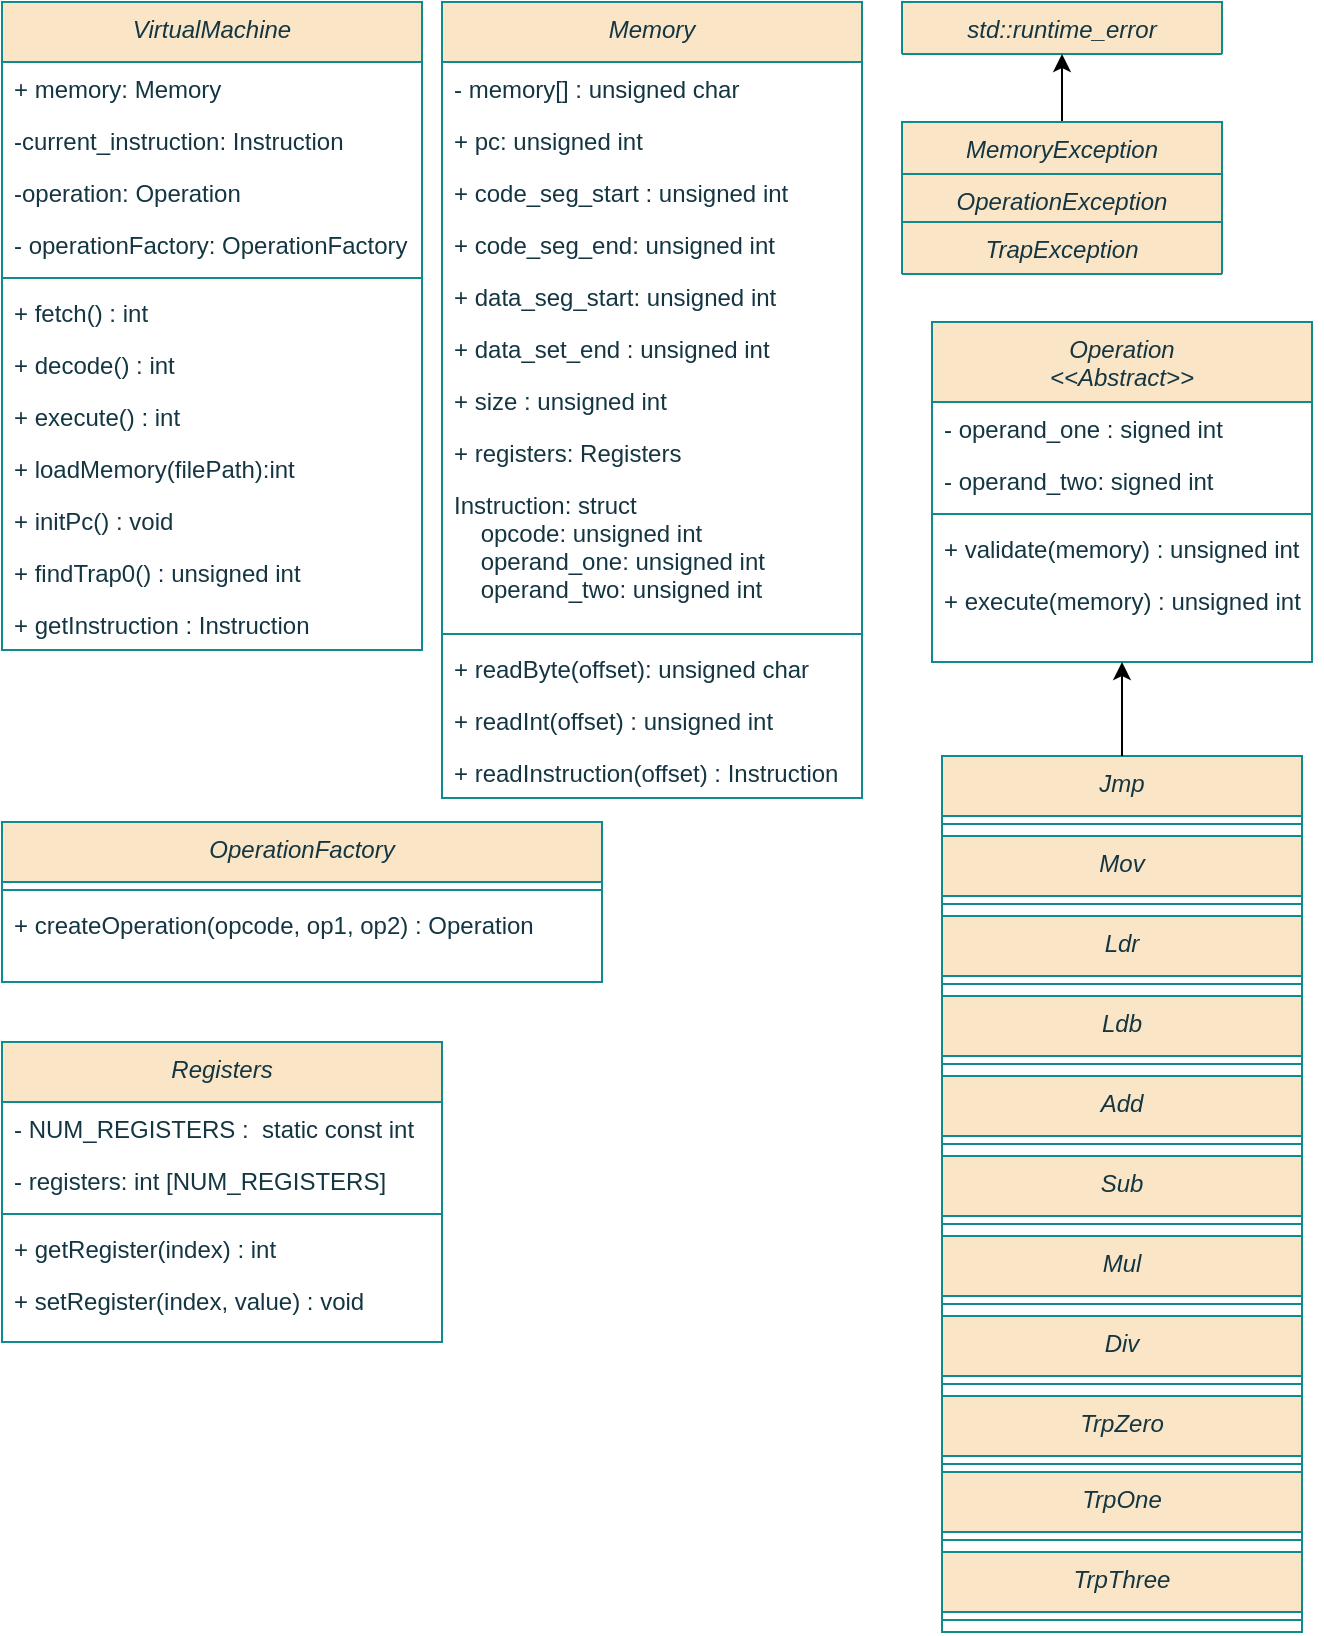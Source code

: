 <mxfile version="20.8.10" type="device"><diagram id="C5RBs43oDa-KdzZeNtuy" name="Page-1"><mxGraphModel dx="880" dy="546" grid="1" gridSize="10" guides="1" tooltips="1" connect="1" arrows="1" fold="1" page="1" pageScale="1" pageWidth="827" pageHeight="1169" math="0" shadow="0"><root><mxCell id="WIyWlLk6GJQsqaUBKTNV-0"/><mxCell id="WIyWlLk6GJQsqaUBKTNV-1" parent="WIyWlLk6GJQsqaUBKTNV-0"/><mxCell id="j8o8MoSVOMTOfBy7V3VH-79" value="" style="group" parent="WIyWlLk6GJQsqaUBKTNV-1" vertex="1" connectable="0"><mxGeometry x="480" y="200" width="190" height="656" as="geometry"/></mxCell><mxCell id="j8o8MoSVOMTOfBy7V3VH-40" value="Operation&#10;&lt;&lt;Abstract&gt;&gt;" style="swimlane;fontStyle=2;align=center;verticalAlign=top;childLayout=stackLayout;horizontal=1;startSize=40;horizontalStack=0;resizeParent=1;resizeLast=0;collapsible=1;marginBottom=0;rounded=0;shadow=0;strokeWidth=1;labelBackgroundColor=none;fillColor=#FAE5C7;strokeColor=#0F8B8D;fontColor=#143642;" parent="j8o8MoSVOMTOfBy7V3VH-79" vertex="1"><mxGeometry x="-5" width="190" height="170" as="geometry"><mxRectangle x="230" y="140" width="160" height="26" as="alternateBounds"/></mxGeometry></mxCell><mxCell id="j8o8MoSVOMTOfBy7V3VH-41" value="- operand_one : signed int" style="text;align=left;verticalAlign=top;spacingLeft=4;spacingRight=4;overflow=hidden;rotatable=0;points=[[0,0.5],[1,0.5]];portConstraint=eastwest;labelBackgroundColor=none;fontColor=#143642;" parent="j8o8MoSVOMTOfBy7V3VH-40" vertex="1"><mxGeometry y="40" width="190" height="26" as="geometry"/></mxCell><mxCell id="j8o8MoSVOMTOfBy7V3VH-44" value="- operand_two: signed int" style="text;align=left;verticalAlign=top;spacingLeft=4;spacingRight=4;overflow=hidden;rotatable=0;points=[[0,0.5],[1,0.5]];portConstraint=eastwest;labelBackgroundColor=none;fontColor=#143642;" parent="j8o8MoSVOMTOfBy7V3VH-40" vertex="1"><mxGeometry y="66" width="190" height="26" as="geometry"/></mxCell><mxCell id="j8o8MoSVOMTOfBy7V3VH-43" value="" style="line;html=1;strokeWidth=1;align=left;verticalAlign=middle;spacingTop=-1;spacingLeft=3;spacingRight=3;rotatable=0;labelPosition=right;points=[];portConstraint=eastwest;labelBackgroundColor=none;fillColor=#FAE5C7;strokeColor=#0F8B8D;fontColor=#143642;" parent="j8o8MoSVOMTOfBy7V3VH-40" vertex="1"><mxGeometry y="92" width="190" height="8" as="geometry"/></mxCell><mxCell id="j8o8MoSVOMTOfBy7V3VH-45" value="+ validate(memory) : unsigned int" style="text;align=left;verticalAlign=top;spacingLeft=4;spacingRight=4;overflow=hidden;rotatable=0;points=[[0,0.5],[1,0.5]];portConstraint=eastwest;labelBackgroundColor=none;fontColor=#143642;" parent="j8o8MoSVOMTOfBy7V3VH-40" vertex="1"><mxGeometry y="100" width="190" height="26" as="geometry"/></mxCell><mxCell id="j8o8MoSVOMTOfBy7V3VH-46" value="+ execute(memory) : unsigned int" style="text;align=left;verticalAlign=top;spacingLeft=4;spacingRight=4;overflow=hidden;rotatable=0;points=[[0,0.5],[1,0.5]];portConstraint=eastwest;labelBackgroundColor=none;fontColor=#143642;" parent="j8o8MoSVOMTOfBy7V3VH-40" vertex="1"><mxGeometry y="126" width="190" height="26" as="geometry"/></mxCell><mxCell id="j8o8MoSVOMTOfBy7V3VH-74" value="" style="group" parent="j8o8MoSVOMTOfBy7V3VH-79" vertex="1" connectable="0"><mxGeometry y="217" width="180" height="439" as="geometry"/></mxCell><mxCell id="j8o8MoSVOMTOfBy7V3VH-47" value="Jmp" style="swimlane;fontStyle=2;align=center;verticalAlign=top;childLayout=stackLayout;horizontal=1;startSize=30;horizontalStack=0;resizeParent=1;resizeLast=0;collapsible=1;marginBottom=0;rounded=0;shadow=0;strokeWidth=1;labelBackgroundColor=none;fillColor=#FAE5C7;strokeColor=#0F8B8D;fontColor=#143642;" parent="j8o8MoSVOMTOfBy7V3VH-74" vertex="1"><mxGeometry width="180" height="40" as="geometry"><mxRectangle width="160" height="26" as="alternateBounds"/></mxGeometry></mxCell><mxCell id="j8o8MoSVOMTOfBy7V3VH-50" value="" style="line;html=1;strokeWidth=1;align=left;verticalAlign=middle;spacingTop=-1;spacingLeft=3;spacingRight=3;rotatable=0;labelPosition=right;points=[];portConstraint=eastwest;labelBackgroundColor=none;fillColor=#FAE5C7;strokeColor=#0F8B8D;fontColor=#143642;" parent="j8o8MoSVOMTOfBy7V3VH-47" vertex="1"><mxGeometry y="30" width="180" height="8" as="geometry"/></mxCell><mxCell id="j8o8MoSVOMTOfBy7V3VH-53" value="Mov" style="swimlane;fontStyle=2;align=center;verticalAlign=top;childLayout=stackLayout;horizontal=1;startSize=30;horizontalStack=0;resizeParent=1;resizeLast=0;collapsible=1;marginBottom=0;rounded=0;shadow=0;strokeWidth=1;labelBackgroundColor=none;fillColor=#FAE5C7;strokeColor=#0F8B8D;fontColor=#143642;" parent="j8o8MoSVOMTOfBy7V3VH-74" vertex="1"><mxGeometry y="40" width="180" height="40" as="geometry"><mxRectangle x="230" y="140" width="160" height="26" as="alternateBounds"/></mxGeometry></mxCell><mxCell id="j8o8MoSVOMTOfBy7V3VH-54" value="" style="line;html=1;strokeWidth=1;align=left;verticalAlign=middle;spacingTop=-1;spacingLeft=3;spacingRight=3;rotatable=0;labelPosition=right;points=[];portConstraint=eastwest;labelBackgroundColor=none;fillColor=#FAE5C7;strokeColor=#0F8B8D;fontColor=#143642;" parent="j8o8MoSVOMTOfBy7V3VH-53" vertex="1"><mxGeometry y="30" width="180" height="8" as="geometry"/></mxCell><mxCell id="j8o8MoSVOMTOfBy7V3VH-55" value="Ldr" style="swimlane;fontStyle=2;align=center;verticalAlign=top;childLayout=stackLayout;horizontal=1;startSize=30;horizontalStack=0;resizeParent=1;resizeLast=0;collapsible=1;marginBottom=0;rounded=0;shadow=0;strokeWidth=1;labelBackgroundColor=none;fillColor=#FAE5C7;strokeColor=#0F8B8D;fontColor=#143642;" parent="j8o8MoSVOMTOfBy7V3VH-74" vertex="1"><mxGeometry y="80" width="180" height="40" as="geometry"><mxRectangle x="230" y="140" width="160" height="26" as="alternateBounds"/></mxGeometry></mxCell><mxCell id="j8o8MoSVOMTOfBy7V3VH-56" value="" style="line;html=1;strokeWidth=1;align=left;verticalAlign=middle;spacingTop=-1;spacingLeft=3;spacingRight=3;rotatable=0;labelPosition=right;points=[];portConstraint=eastwest;labelBackgroundColor=none;fillColor=#FAE5C7;strokeColor=#0F8B8D;fontColor=#143642;" parent="j8o8MoSVOMTOfBy7V3VH-55" vertex="1"><mxGeometry y="30" width="180" height="8" as="geometry"/></mxCell><mxCell id="j8o8MoSVOMTOfBy7V3VH-58" value="Ldb" style="swimlane;fontStyle=2;align=center;verticalAlign=top;childLayout=stackLayout;horizontal=1;startSize=30;horizontalStack=0;resizeParent=1;resizeLast=0;collapsible=1;marginBottom=0;rounded=0;shadow=0;strokeWidth=1;labelBackgroundColor=none;fillColor=#FAE5C7;strokeColor=#0F8B8D;fontColor=#143642;" parent="j8o8MoSVOMTOfBy7V3VH-74" vertex="1"><mxGeometry y="120" width="180" height="40" as="geometry"><mxRectangle x="230" y="140" width="160" height="26" as="alternateBounds"/></mxGeometry></mxCell><mxCell id="j8o8MoSVOMTOfBy7V3VH-59" value="" style="line;html=1;strokeWidth=1;align=left;verticalAlign=middle;spacingTop=-1;spacingLeft=3;spacingRight=3;rotatable=0;labelPosition=right;points=[];portConstraint=eastwest;labelBackgroundColor=none;fillColor=#FAE5C7;strokeColor=#0F8B8D;fontColor=#143642;" parent="j8o8MoSVOMTOfBy7V3VH-58" vertex="1"><mxGeometry y="30" width="180" height="8" as="geometry"/></mxCell><mxCell id="j8o8MoSVOMTOfBy7V3VH-60" value="Add" style="swimlane;fontStyle=2;align=center;verticalAlign=top;childLayout=stackLayout;horizontal=1;startSize=30;horizontalStack=0;resizeParent=1;resizeLast=0;collapsible=1;marginBottom=0;rounded=0;shadow=0;strokeWidth=1;labelBackgroundColor=none;fillColor=#FAE5C7;strokeColor=#0F8B8D;fontColor=#143642;" parent="j8o8MoSVOMTOfBy7V3VH-74" vertex="1"><mxGeometry y="160" width="180" height="40" as="geometry"><mxRectangle x="230" y="140" width="160" height="26" as="alternateBounds"/></mxGeometry></mxCell><mxCell id="j8o8MoSVOMTOfBy7V3VH-61" value="" style="line;html=1;strokeWidth=1;align=left;verticalAlign=middle;spacingTop=-1;spacingLeft=3;spacingRight=3;rotatable=0;labelPosition=right;points=[];portConstraint=eastwest;labelBackgroundColor=none;fillColor=#FAE5C7;strokeColor=#0F8B8D;fontColor=#143642;" parent="j8o8MoSVOMTOfBy7V3VH-60" vertex="1"><mxGeometry y="30" width="180" height="8" as="geometry"/></mxCell><mxCell id="j8o8MoSVOMTOfBy7V3VH-62" value="Sub" style="swimlane;fontStyle=2;align=center;verticalAlign=top;childLayout=stackLayout;horizontal=1;startSize=30;horizontalStack=0;resizeParent=1;resizeLast=0;collapsible=1;marginBottom=0;rounded=0;shadow=0;strokeWidth=1;labelBackgroundColor=none;fillColor=#FAE5C7;strokeColor=#0F8B8D;fontColor=#143642;" parent="j8o8MoSVOMTOfBy7V3VH-74" vertex="1"><mxGeometry y="200" width="180" height="40" as="geometry"><mxRectangle x="230" y="140" width="160" height="26" as="alternateBounds"/></mxGeometry></mxCell><mxCell id="j8o8MoSVOMTOfBy7V3VH-63" value="" style="line;html=1;strokeWidth=1;align=left;verticalAlign=middle;spacingTop=-1;spacingLeft=3;spacingRight=3;rotatable=0;labelPosition=right;points=[];portConstraint=eastwest;labelBackgroundColor=none;fillColor=#FAE5C7;strokeColor=#0F8B8D;fontColor=#143642;" parent="j8o8MoSVOMTOfBy7V3VH-62" vertex="1"><mxGeometry y="30" width="180" height="8" as="geometry"/></mxCell><mxCell id="j8o8MoSVOMTOfBy7V3VH-64" value="Mul" style="swimlane;fontStyle=2;align=center;verticalAlign=top;childLayout=stackLayout;horizontal=1;startSize=30;horizontalStack=0;resizeParent=1;resizeLast=0;collapsible=1;marginBottom=0;rounded=0;shadow=0;strokeWidth=1;labelBackgroundColor=none;fillColor=#FAE5C7;strokeColor=#0F8B8D;fontColor=#143642;" parent="j8o8MoSVOMTOfBy7V3VH-74" vertex="1"><mxGeometry y="240" width="180" height="40" as="geometry"><mxRectangle x="230" y="140" width="160" height="26" as="alternateBounds"/></mxGeometry></mxCell><mxCell id="j8o8MoSVOMTOfBy7V3VH-65" value="" style="line;html=1;strokeWidth=1;align=left;verticalAlign=middle;spacingTop=-1;spacingLeft=3;spacingRight=3;rotatable=0;labelPosition=right;points=[];portConstraint=eastwest;labelBackgroundColor=none;fillColor=#FAE5C7;strokeColor=#0F8B8D;fontColor=#143642;" parent="j8o8MoSVOMTOfBy7V3VH-64" vertex="1"><mxGeometry y="30" width="180" height="8" as="geometry"/></mxCell><mxCell id="j8o8MoSVOMTOfBy7V3VH-66" value="Div" style="swimlane;fontStyle=2;align=center;verticalAlign=top;childLayout=stackLayout;horizontal=1;startSize=30;horizontalStack=0;resizeParent=1;resizeLast=0;collapsible=1;marginBottom=0;rounded=0;shadow=0;strokeWidth=1;labelBackgroundColor=none;fillColor=#FAE5C7;strokeColor=#0F8B8D;fontColor=#143642;" parent="j8o8MoSVOMTOfBy7V3VH-74" vertex="1"><mxGeometry y="280" width="180" height="40" as="geometry"><mxRectangle x="230" y="140" width="160" height="26" as="alternateBounds"/></mxGeometry></mxCell><mxCell id="j8o8MoSVOMTOfBy7V3VH-67" value="" style="line;html=1;strokeWidth=1;align=left;verticalAlign=middle;spacingTop=-1;spacingLeft=3;spacingRight=3;rotatable=0;labelPosition=right;points=[];portConstraint=eastwest;labelBackgroundColor=none;fillColor=#FAE5C7;strokeColor=#0F8B8D;fontColor=#143642;" parent="j8o8MoSVOMTOfBy7V3VH-66" vertex="1"><mxGeometry y="30" width="180" height="8" as="geometry"/></mxCell><mxCell id="j8o8MoSVOMTOfBy7V3VH-68" value="TrpZero" style="swimlane;fontStyle=2;align=center;verticalAlign=top;childLayout=stackLayout;horizontal=1;startSize=30;horizontalStack=0;resizeParent=1;resizeLast=0;collapsible=1;marginBottom=0;rounded=0;shadow=0;strokeWidth=1;labelBackgroundColor=none;fillColor=#FAE5C7;strokeColor=#0F8B8D;fontColor=#143642;" parent="j8o8MoSVOMTOfBy7V3VH-74" vertex="1"><mxGeometry y="320" width="180" height="78" as="geometry"><mxRectangle x="230" y="140" width="160" height="26" as="alternateBounds"/></mxGeometry></mxCell><mxCell id="j8o8MoSVOMTOfBy7V3VH-69" value="" style="line;html=1;strokeWidth=1;align=left;verticalAlign=middle;spacingTop=-1;spacingLeft=3;spacingRight=3;rotatable=0;labelPosition=right;points=[];portConstraint=eastwest;labelBackgroundColor=none;fillColor=#FAE5C7;strokeColor=#0F8B8D;fontColor=#143642;" parent="j8o8MoSVOMTOfBy7V3VH-68" vertex="1"><mxGeometry y="30" width="180" height="8" as="geometry"/></mxCell><mxCell id="j8o8MoSVOMTOfBy7V3VH-70" value="TrpOne" style="swimlane;fontStyle=2;align=center;verticalAlign=top;childLayout=stackLayout;horizontal=1;startSize=30;horizontalStack=0;resizeParent=1;resizeLast=0;collapsible=1;marginBottom=0;rounded=0;shadow=0;strokeWidth=1;labelBackgroundColor=none;fillColor=#FAE5C7;strokeColor=#0F8B8D;fontColor=#143642;" parent="j8o8MoSVOMTOfBy7V3VH-68" vertex="1"><mxGeometry y="38" width="180" height="40" as="geometry"><mxRectangle x="230" y="140" width="160" height="26" as="alternateBounds"/></mxGeometry></mxCell><mxCell id="j8o8MoSVOMTOfBy7V3VH-71" value="" style="line;html=1;strokeWidth=1;align=left;verticalAlign=middle;spacingTop=-1;spacingLeft=3;spacingRight=3;rotatable=0;labelPosition=right;points=[];portConstraint=eastwest;labelBackgroundColor=none;fillColor=#FAE5C7;strokeColor=#0F8B8D;fontColor=#143642;" parent="j8o8MoSVOMTOfBy7V3VH-70" vertex="1"><mxGeometry y="30" width="180" height="8" as="geometry"/></mxCell><mxCell id="j8o8MoSVOMTOfBy7V3VH-72" value="TrpThree" style="swimlane;fontStyle=2;align=center;verticalAlign=top;childLayout=stackLayout;horizontal=1;startSize=30;horizontalStack=0;resizeParent=1;resizeLast=0;collapsible=1;marginBottom=0;rounded=0;shadow=0;strokeWidth=1;labelBackgroundColor=none;fillColor=#FAE5C7;strokeColor=#0F8B8D;fontColor=#143642;" parent="j8o8MoSVOMTOfBy7V3VH-74" vertex="1"><mxGeometry y="398" width="180" height="40" as="geometry"><mxRectangle x="230" y="140" width="160" height="26" as="alternateBounds"/></mxGeometry></mxCell><mxCell id="j8o8MoSVOMTOfBy7V3VH-73" value="" style="line;html=1;strokeWidth=1;align=left;verticalAlign=middle;spacingTop=-1;spacingLeft=3;spacingRight=3;rotatable=0;labelPosition=right;points=[];portConstraint=eastwest;labelBackgroundColor=none;fillColor=#FAE5C7;strokeColor=#0F8B8D;fontColor=#143642;" parent="j8o8MoSVOMTOfBy7V3VH-72" vertex="1"><mxGeometry y="30" width="180" height="8" as="geometry"/></mxCell><mxCell id="j8o8MoSVOMTOfBy7V3VH-77" style="edgeStyle=orthogonalEdgeStyle;rounded=0;orthogonalLoop=1;jettySize=auto;html=1;exitX=0.5;exitY=0;exitDx=0;exitDy=0;entryX=0.5;entryY=1;entryDx=0;entryDy=0;fontColor=none;" parent="j8o8MoSVOMTOfBy7V3VH-79" source="j8o8MoSVOMTOfBy7V3VH-47" target="j8o8MoSVOMTOfBy7V3VH-40" edge="1"><mxGeometry relative="1" as="geometry"/></mxCell><mxCell id="CuDFPQ_6SB7IFHbzdHts-0" value="VirtualMachine" style="swimlane;fontStyle=2;align=center;verticalAlign=top;childLayout=stackLayout;horizontal=1;startSize=30;horizontalStack=0;resizeParent=1;resizeLast=0;collapsible=1;marginBottom=0;rounded=0;shadow=0;strokeWidth=1;labelBackgroundColor=none;fillColor=#FAE5C7;strokeColor=#0F8B8D;fontColor=#143642;" parent="WIyWlLk6GJQsqaUBKTNV-1" vertex="1"><mxGeometry x="10" y="40" width="210" height="324" as="geometry"><mxRectangle x="230" y="140" width="160" height="26" as="alternateBounds"/></mxGeometry></mxCell><mxCell id="CuDFPQ_6SB7IFHbzdHts-1" value="+ memory: Memory" style="text;align=left;verticalAlign=top;spacingLeft=4;spacingRight=4;overflow=hidden;rotatable=0;points=[[0,0.5],[1,0.5]];portConstraint=eastwest;labelBackgroundColor=none;fontColor=#143642;" parent="CuDFPQ_6SB7IFHbzdHts-0" vertex="1"><mxGeometry y="30" width="210" height="26" as="geometry"/></mxCell><mxCell id="CuDFPQ_6SB7IFHbzdHts-11" value="-current_instruction: Instruction" style="text;align=left;verticalAlign=top;spacingLeft=4;spacingRight=4;overflow=hidden;rotatable=0;points=[[0,0.5],[1,0.5]];portConstraint=eastwest;labelBackgroundColor=none;fontColor=#143642;" parent="CuDFPQ_6SB7IFHbzdHts-0" vertex="1"><mxGeometry y="56" width="210" height="26" as="geometry"/></mxCell><mxCell id="DT1nJLdGxzWrVO0-UrrH-0" value="-operation: Operation" style="text;align=left;verticalAlign=top;spacingLeft=4;spacingRight=4;overflow=hidden;rotatable=0;points=[[0,0.5],[1,0.5]];portConstraint=eastwest;labelBackgroundColor=none;fontColor=#143642;" vertex="1" parent="CuDFPQ_6SB7IFHbzdHts-0"><mxGeometry y="82" width="210" height="26" as="geometry"/></mxCell><mxCell id="DT1nJLdGxzWrVO0-UrrH-1" value="- operationFactory: OperationFactory" style="text;align=left;verticalAlign=top;spacingLeft=4;spacingRight=4;overflow=hidden;rotatable=0;points=[[0,0.5],[1,0.5]];portConstraint=eastwest;labelBackgroundColor=none;fontColor=#143642;" vertex="1" parent="CuDFPQ_6SB7IFHbzdHts-0"><mxGeometry y="108" width="210" height="26" as="geometry"/></mxCell><mxCell id="CuDFPQ_6SB7IFHbzdHts-3" value="" style="line;html=1;strokeWidth=1;align=left;verticalAlign=middle;spacingTop=-1;spacingLeft=3;spacingRight=3;rotatable=0;labelPosition=right;points=[];portConstraint=eastwest;labelBackgroundColor=none;fillColor=#FAE5C7;strokeColor=#0F8B8D;fontColor=#143642;" parent="CuDFPQ_6SB7IFHbzdHts-0" vertex="1"><mxGeometry y="134" width="210" height="8" as="geometry"/></mxCell><mxCell id="CuDFPQ_6SB7IFHbzdHts-12" value="+ fetch() : int" style="text;align=left;verticalAlign=top;spacingLeft=4;spacingRight=4;overflow=hidden;rotatable=0;points=[[0,0.5],[1,0.5]];portConstraint=eastwest;labelBackgroundColor=none;fontColor=#143642;" parent="CuDFPQ_6SB7IFHbzdHts-0" vertex="1"><mxGeometry y="142" width="210" height="26" as="geometry"/></mxCell><mxCell id="CuDFPQ_6SB7IFHbzdHts-14" value="+ decode() : int" style="text;align=left;verticalAlign=top;spacingLeft=4;spacingRight=4;overflow=hidden;rotatable=0;points=[[0,0.5],[1,0.5]];portConstraint=eastwest;labelBackgroundColor=none;fontColor=#143642;" parent="CuDFPQ_6SB7IFHbzdHts-0" vertex="1"><mxGeometry y="168" width="210" height="26" as="geometry"/></mxCell><mxCell id="CuDFPQ_6SB7IFHbzdHts-15" value="+ execute() : int" style="text;align=left;verticalAlign=top;spacingLeft=4;spacingRight=4;overflow=hidden;rotatable=0;points=[[0,0.5],[1,0.5]];portConstraint=eastwest;labelBackgroundColor=none;fontColor=#143642;" parent="CuDFPQ_6SB7IFHbzdHts-0" vertex="1"><mxGeometry y="194" width="210" height="26" as="geometry"/></mxCell><mxCell id="DT1nJLdGxzWrVO0-UrrH-2" value="+ loadMemory(filePath):int" style="text;align=left;verticalAlign=top;spacingLeft=4;spacingRight=4;overflow=hidden;rotatable=0;points=[[0,0.5],[1,0.5]];portConstraint=eastwest;labelBackgroundColor=none;fontColor=#143642;" vertex="1" parent="CuDFPQ_6SB7IFHbzdHts-0"><mxGeometry y="220" width="210" height="26" as="geometry"/></mxCell><mxCell id="DT1nJLdGxzWrVO0-UrrH-3" value="+ initPc() : void" style="text;align=left;verticalAlign=top;spacingLeft=4;spacingRight=4;overflow=hidden;rotatable=0;points=[[0,0.5],[1,0.5]];portConstraint=eastwest;labelBackgroundColor=none;fontColor=#143642;" vertex="1" parent="CuDFPQ_6SB7IFHbzdHts-0"><mxGeometry y="246" width="210" height="26" as="geometry"/></mxCell><mxCell id="DT1nJLdGxzWrVO0-UrrH-4" value="+ findTrap0() : unsigned int" style="text;align=left;verticalAlign=top;spacingLeft=4;spacingRight=4;overflow=hidden;rotatable=0;points=[[0,0.5],[1,0.5]];portConstraint=eastwest;labelBackgroundColor=none;fontColor=#143642;" vertex="1" parent="CuDFPQ_6SB7IFHbzdHts-0"><mxGeometry y="272" width="210" height="26" as="geometry"/></mxCell><mxCell id="DT1nJLdGxzWrVO0-UrrH-5" value="+ getInstruction : Instruction" style="text;align=left;verticalAlign=top;spacingLeft=4;spacingRight=4;overflow=hidden;rotatable=0;points=[[0,0.5],[1,0.5]];portConstraint=eastwest;labelBackgroundColor=none;fontColor=#143642;" vertex="1" parent="CuDFPQ_6SB7IFHbzdHts-0"><mxGeometry y="298" width="210" height="26" as="geometry"/></mxCell><mxCell id="j8o8MoSVOMTOfBy7V3VH-115" value="Memory" style="swimlane;fontStyle=2;align=center;verticalAlign=top;childLayout=stackLayout;horizontal=1;startSize=30;horizontalStack=0;resizeParent=1;resizeLast=0;collapsible=1;marginBottom=0;rounded=0;shadow=0;strokeWidth=1;labelBackgroundColor=none;fillColor=#FAE5C7;strokeColor=#0F8B8D;fontColor=#143642;" parent="WIyWlLk6GJQsqaUBKTNV-1" vertex="1"><mxGeometry x="230" y="40" width="210" height="398" as="geometry"><mxRectangle x="230" y="140" width="160" height="26" as="alternateBounds"/></mxGeometry></mxCell><mxCell id="j8o8MoSVOMTOfBy7V3VH-119" value="- memory[] : unsigned char" style="text;align=left;verticalAlign=top;spacingLeft=4;spacingRight=4;overflow=hidden;rotatable=0;points=[[0,0.5],[1,0.5]];portConstraint=eastwest;labelBackgroundColor=none;fontColor=#143642;" parent="j8o8MoSVOMTOfBy7V3VH-115" vertex="1"><mxGeometry y="30" width="210" height="26" as="geometry"/></mxCell><mxCell id="CuDFPQ_6SB7IFHbzdHts-16" value="+ pc: unsigned int" style="text;align=left;verticalAlign=top;spacingLeft=4;spacingRight=4;overflow=hidden;rotatable=0;points=[[0,0.5],[1,0.5]];portConstraint=eastwest;labelBackgroundColor=none;fontColor=#143642;" parent="j8o8MoSVOMTOfBy7V3VH-115" vertex="1"><mxGeometry y="56" width="210" height="26" as="geometry"/></mxCell><mxCell id="CuDFPQ_6SB7IFHbzdHts-17" value="+ code_seg_start : unsigned int" style="text;align=left;verticalAlign=top;spacingLeft=4;spacingRight=4;overflow=hidden;rotatable=0;points=[[0,0.5],[1,0.5]];portConstraint=eastwest;labelBackgroundColor=none;fontColor=#143642;" parent="j8o8MoSVOMTOfBy7V3VH-115" vertex="1"><mxGeometry y="82" width="210" height="26" as="geometry"/></mxCell><mxCell id="DT1nJLdGxzWrVO0-UrrH-6" value="+ code_seg_end: unsigned int" style="text;align=left;verticalAlign=top;spacingLeft=4;spacingRight=4;overflow=hidden;rotatable=0;points=[[0,0.5],[1,0.5]];portConstraint=eastwest;labelBackgroundColor=none;fontColor=#143642;" vertex="1" parent="j8o8MoSVOMTOfBy7V3VH-115"><mxGeometry y="108" width="210" height="26" as="geometry"/></mxCell><mxCell id="DT1nJLdGxzWrVO0-UrrH-7" value="+ data_seg_start: unsigned int" style="text;align=left;verticalAlign=top;spacingLeft=4;spacingRight=4;overflow=hidden;rotatable=0;points=[[0,0.5],[1,0.5]];portConstraint=eastwest;labelBackgroundColor=none;fontColor=#143642;" vertex="1" parent="j8o8MoSVOMTOfBy7V3VH-115"><mxGeometry y="134" width="210" height="26" as="geometry"/></mxCell><mxCell id="DT1nJLdGxzWrVO0-UrrH-8" value="+ data_set_end : unsigned int" style="text;align=left;verticalAlign=top;spacingLeft=4;spacingRight=4;overflow=hidden;rotatable=0;points=[[0,0.5],[1,0.5]];portConstraint=eastwest;labelBackgroundColor=none;fontColor=#143642;" vertex="1" parent="j8o8MoSVOMTOfBy7V3VH-115"><mxGeometry y="160" width="210" height="26" as="geometry"/></mxCell><mxCell id="DT1nJLdGxzWrVO0-UrrH-9" value="+ size : unsigned int" style="text;align=left;verticalAlign=top;spacingLeft=4;spacingRight=4;overflow=hidden;rotatable=0;points=[[0,0.5],[1,0.5]];portConstraint=eastwest;labelBackgroundColor=none;fontColor=#143642;" vertex="1" parent="j8o8MoSVOMTOfBy7V3VH-115"><mxGeometry y="186" width="210" height="26" as="geometry"/></mxCell><mxCell id="DT1nJLdGxzWrVO0-UrrH-10" value="+ registers: Registers" style="text;align=left;verticalAlign=top;spacingLeft=4;spacingRight=4;overflow=hidden;rotatable=0;points=[[0,0.5],[1,0.5]];portConstraint=eastwest;labelBackgroundColor=none;fontColor=#143642;" vertex="1" parent="j8o8MoSVOMTOfBy7V3VH-115"><mxGeometry y="212" width="210" height="26" as="geometry"/></mxCell><mxCell id="zkfFHV4jXpPFQw0GAbJ--2" value="Instruction: struct&#10;    opcode: unsigned int&#10;    operand_one: unsigned int&#10;    operand_two: unsigned int &#10;    &#10;    " style="text;align=left;verticalAlign=top;spacingLeft=4;spacingRight=4;overflow=hidden;rotatable=0;points=[[0,0.5],[1,0.5]];portConstraint=eastwest;rounded=0;shadow=0;html=0;labelBackgroundColor=none;fontColor=#143642;" parent="j8o8MoSVOMTOfBy7V3VH-115" vertex="1"><mxGeometry y="238" width="210" height="74" as="geometry"/></mxCell><mxCell id="j8o8MoSVOMTOfBy7V3VH-118" value="" style="line;html=1;strokeWidth=1;align=left;verticalAlign=middle;spacingTop=-1;spacingLeft=3;spacingRight=3;rotatable=0;labelPosition=right;points=[];portConstraint=eastwest;labelBackgroundColor=none;fillColor=#FAE5C7;strokeColor=#0F8B8D;fontColor=#143642;" parent="j8o8MoSVOMTOfBy7V3VH-115" vertex="1"><mxGeometry y="312" width="210" height="8" as="geometry"/></mxCell><mxCell id="j8o8MoSVOMTOfBy7V3VH-125" value="+ readByte(offset): unsigned char" style="text;align=left;verticalAlign=top;spacingLeft=4;spacingRight=4;overflow=hidden;rotatable=0;points=[[0,0.5],[1,0.5]];portConstraint=eastwest;labelBackgroundColor=none;fontColor=#143642;" parent="j8o8MoSVOMTOfBy7V3VH-115" vertex="1"><mxGeometry y="320" width="210" height="26" as="geometry"/></mxCell><mxCell id="DT1nJLdGxzWrVO0-UrrH-11" value="+ readInt(offset) : unsigned int" style="text;align=left;verticalAlign=top;spacingLeft=4;spacingRight=4;overflow=hidden;rotatable=0;points=[[0,0.5],[1,0.5]];portConstraint=eastwest;labelBackgroundColor=none;fontColor=#143642;" vertex="1" parent="j8o8MoSVOMTOfBy7V3VH-115"><mxGeometry y="346" width="210" height="26" as="geometry"/></mxCell><mxCell id="DT1nJLdGxzWrVO0-UrrH-12" value="+ readInstruction(offset) : Instruction" style="text;align=left;verticalAlign=top;spacingLeft=4;spacingRight=4;overflow=hidden;rotatable=0;points=[[0,0.5],[1,0.5]];portConstraint=eastwest;labelBackgroundColor=none;fontColor=#143642;" vertex="1" parent="j8o8MoSVOMTOfBy7V3VH-115"><mxGeometry y="372" width="210" height="26" as="geometry"/></mxCell><mxCell id="DT1nJLdGxzWrVO0-UrrH-13" value="std::runtime_error" style="swimlane;fontStyle=2;align=center;verticalAlign=top;childLayout=stackLayout;horizontal=1;startSize=30;horizontalStack=0;resizeParent=1;resizeLast=0;collapsible=1;marginBottom=0;rounded=0;shadow=0;strokeWidth=1;labelBackgroundColor=none;fillColor=#FAE5C7;strokeColor=#0F8B8D;fontColor=#143642;" vertex="1" collapsed="1" parent="WIyWlLk6GJQsqaUBKTNV-1"><mxGeometry x="460" y="40" width="160" height="26" as="geometry"><mxRectangle x="460" y="40" width="210" height="40" as="alternateBounds"/></mxGeometry></mxCell><mxCell id="DT1nJLdGxzWrVO0-UrrH-23" value="" style="line;html=1;strokeWidth=1;align=left;verticalAlign=middle;spacingTop=-1;spacingLeft=3;spacingRight=3;rotatable=0;labelPosition=right;points=[];portConstraint=eastwest;labelBackgroundColor=none;fillColor=#FAE5C7;strokeColor=#0F8B8D;fontColor=#143642;" vertex="1" parent="DT1nJLdGxzWrVO0-UrrH-13"><mxGeometry y="30" width="210" height="8" as="geometry"/></mxCell><mxCell id="DT1nJLdGxzWrVO0-UrrH-33" style="edgeStyle=orthogonalEdgeStyle;rounded=0;orthogonalLoop=1;jettySize=auto;html=1;exitX=0.5;exitY=0;exitDx=0;exitDy=0;entryX=0.5;entryY=1;entryDx=0;entryDy=0;" edge="1" parent="WIyWlLk6GJQsqaUBKTNV-1" source="DT1nJLdGxzWrVO0-UrrH-27" target="DT1nJLdGxzWrVO0-UrrH-13"><mxGeometry relative="1" as="geometry"/></mxCell><mxCell id="DT1nJLdGxzWrVO0-UrrH-27" value="MemoryException" style="swimlane;fontStyle=2;align=center;verticalAlign=top;childLayout=stackLayout;horizontal=1;startSize=30;horizontalStack=0;resizeParent=1;resizeLast=0;collapsible=1;marginBottom=0;rounded=0;shadow=0;strokeWidth=1;labelBackgroundColor=none;fillColor=#FAE5C7;strokeColor=#0F8B8D;fontColor=#143642;" vertex="1" collapsed="1" parent="WIyWlLk6GJQsqaUBKTNV-1"><mxGeometry x="460" y="100" width="160" height="26" as="geometry"><mxRectangle x="460" y="40" width="210" height="40" as="alternateBounds"/></mxGeometry></mxCell><mxCell id="DT1nJLdGxzWrVO0-UrrH-28" value="" style="line;html=1;strokeWidth=1;align=left;verticalAlign=middle;spacingTop=-1;spacingLeft=3;spacingRight=3;rotatable=0;labelPosition=right;points=[];portConstraint=eastwest;labelBackgroundColor=none;fillColor=#FAE5C7;strokeColor=#0F8B8D;fontColor=#143642;" vertex="1" parent="DT1nJLdGxzWrVO0-UrrH-27"><mxGeometry y="30" width="210" height="8" as="geometry"/></mxCell><mxCell id="DT1nJLdGxzWrVO0-UrrH-29" value="OperationException" style="swimlane;fontStyle=2;align=center;verticalAlign=top;childLayout=stackLayout;horizontal=1;startSize=30;horizontalStack=0;resizeParent=1;resizeLast=0;collapsible=1;marginBottom=0;rounded=0;shadow=0;strokeWidth=1;labelBackgroundColor=none;fillColor=#FAE5C7;strokeColor=#0F8B8D;fontColor=#143642;" vertex="1" collapsed="1" parent="WIyWlLk6GJQsqaUBKTNV-1"><mxGeometry x="460" y="126" width="160" height="26" as="geometry"><mxRectangle x="460" y="40" width="210" height="40" as="alternateBounds"/></mxGeometry></mxCell><mxCell id="DT1nJLdGxzWrVO0-UrrH-30" value="" style="line;html=1;strokeWidth=1;align=left;verticalAlign=middle;spacingTop=-1;spacingLeft=3;spacingRight=3;rotatable=0;labelPosition=right;points=[];portConstraint=eastwest;labelBackgroundColor=none;fillColor=#FAE5C7;strokeColor=#0F8B8D;fontColor=#143642;" vertex="1" parent="DT1nJLdGxzWrVO0-UrrH-29"><mxGeometry y="30" width="210" height="8" as="geometry"/></mxCell><mxCell id="DT1nJLdGxzWrVO0-UrrH-31" value="TrapException" style="swimlane;fontStyle=2;align=center;verticalAlign=top;childLayout=stackLayout;horizontal=1;startSize=30;horizontalStack=0;resizeParent=1;resizeLast=0;collapsible=1;marginBottom=0;rounded=0;shadow=0;strokeWidth=1;labelBackgroundColor=none;fillColor=#FAE5C7;strokeColor=#0F8B8D;fontColor=#143642;" vertex="1" collapsed="1" parent="WIyWlLk6GJQsqaUBKTNV-1"><mxGeometry x="460" y="150" width="160" height="26" as="geometry"><mxRectangle x="460" y="40" width="210" height="40" as="alternateBounds"/></mxGeometry></mxCell><mxCell id="DT1nJLdGxzWrVO0-UrrH-32" value="" style="line;html=1;strokeWidth=1;align=left;verticalAlign=middle;spacingTop=-1;spacingLeft=3;spacingRight=3;rotatable=0;labelPosition=right;points=[];portConstraint=eastwest;labelBackgroundColor=none;fillColor=#FAE5C7;strokeColor=#0F8B8D;fontColor=#143642;" vertex="1" parent="DT1nJLdGxzWrVO0-UrrH-31"><mxGeometry y="30" width="210" height="8" as="geometry"/></mxCell><mxCell id="DT1nJLdGxzWrVO0-UrrH-34" value="OperationFactory" style="swimlane;fontStyle=2;align=center;verticalAlign=top;childLayout=stackLayout;horizontal=1;startSize=30;horizontalStack=0;resizeParent=1;resizeLast=0;collapsible=1;marginBottom=0;rounded=0;shadow=0;strokeWidth=1;labelBackgroundColor=none;fillColor=#FAE5C7;strokeColor=#0F8B8D;fontColor=#143642;" vertex="1" parent="WIyWlLk6GJQsqaUBKTNV-1"><mxGeometry x="10" y="450" width="300" height="80" as="geometry"><mxRectangle x="230" y="140" width="160" height="26" as="alternateBounds"/></mxGeometry></mxCell><mxCell id="DT1nJLdGxzWrVO0-UrrH-37" value="" style="line;html=1;strokeWidth=1;align=left;verticalAlign=middle;spacingTop=-1;spacingLeft=3;spacingRight=3;rotatable=0;labelPosition=right;points=[];portConstraint=eastwest;labelBackgroundColor=none;fillColor=#FAE5C7;strokeColor=#0F8B8D;fontColor=#143642;" vertex="1" parent="DT1nJLdGxzWrVO0-UrrH-34"><mxGeometry y="30" width="300" height="8" as="geometry"/></mxCell><mxCell id="DT1nJLdGxzWrVO0-UrrH-38" value="+ createOperation(opcode, op1, op2) : Operation" style="text;align=left;verticalAlign=top;spacingLeft=4;spacingRight=4;overflow=hidden;rotatable=0;points=[[0,0.5],[1,0.5]];portConstraint=eastwest;labelBackgroundColor=none;fontColor=#143642;" vertex="1" parent="DT1nJLdGxzWrVO0-UrrH-34"><mxGeometry y="38" width="300" height="26" as="geometry"/></mxCell><mxCell id="DT1nJLdGxzWrVO0-UrrH-42" value="Registers" style="swimlane;fontStyle=2;align=center;verticalAlign=top;childLayout=stackLayout;horizontal=1;startSize=30;horizontalStack=0;resizeParent=1;resizeLast=0;collapsible=1;marginBottom=0;rounded=0;shadow=0;strokeWidth=1;labelBackgroundColor=none;fillColor=#FAE5C7;strokeColor=#0F8B8D;fontColor=#143642;" vertex="1" parent="WIyWlLk6GJQsqaUBKTNV-1"><mxGeometry x="10" y="560" width="220" height="150" as="geometry"><mxRectangle x="230" y="140" width="160" height="26" as="alternateBounds"/></mxGeometry></mxCell><mxCell id="DT1nJLdGxzWrVO0-UrrH-43" value="- NUM_REGISTERS :  static const int" style="text;align=left;verticalAlign=top;spacingLeft=4;spacingRight=4;overflow=hidden;rotatable=0;points=[[0,0.5],[1,0.5]];portConstraint=eastwest;labelBackgroundColor=none;fontColor=#143642;" vertex="1" parent="DT1nJLdGxzWrVO0-UrrH-42"><mxGeometry y="30" width="220" height="26" as="geometry"/></mxCell><mxCell id="DT1nJLdGxzWrVO0-UrrH-44" value="- registers: int [NUM_REGISTERS] " style="text;align=left;verticalAlign=top;spacingLeft=4;spacingRight=4;overflow=hidden;rotatable=0;points=[[0,0.5],[1,0.5]];portConstraint=eastwest;labelBackgroundColor=none;fontColor=#143642;" vertex="1" parent="DT1nJLdGxzWrVO0-UrrH-42"><mxGeometry y="56" width="220" height="26" as="geometry"/></mxCell><mxCell id="DT1nJLdGxzWrVO0-UrrH-45" value="" style="line;html=1;strokeWidth=1;align=left;verticalAlign=middle;spacingTop=-1;spacingLeft=3;spacingRight=3;rotatable=0;labelPosition=right;points=[];portConstraint=eastwest;labelBackgroundColor=none;fillColor=#FAE5C7;strokeColor=#0F8B8D;fontColor=#143642;" vertex="1" parent="DT1nJLdGxzWrVO0-UrrH-42"><mxGeometry y="82" width="220" height="8" as="geometry"/></mxCell><mxCell id="DT1nJLdGxzWrVO0-UrrH-46" value="+ getRegister(index) : int" style="text;align=left;verticalAlign=top;spacingLeft=4;spacingRight=4;overflow=hidden;rotatable=0;points=[[0,0.5],[1,0.5]];portConstraint=eastwest;labelBackgroundColor=none;fontColor=#143642;" vertex="1" parent="DT1nJLdGxzWrVO0-UrrH-42"><mxGeometry y="90" width="220" height="26" as="geometry"/></mxCell><mxCell id="DT1nJLdGxzWrVO0-UrrH-47" value="+ setRegister(index, value) : void" style="text;align=left;verticalAlign=top;spacingLeft=4;spacingRight=4;overflow=hidden;rotatable=0;points=[[0,0.5],[1,0.5]];portConstraint=eastwest;labelBackgroundColor=none;fontColor=#143642;" vertex="1" parent="DT1nJLdGxzWrVO0-UrrH-42"><mxGeometry y="116" width="220" height="26" as="geometry"/></mxCell></root></mxGraphModel></diagram></mxfile>